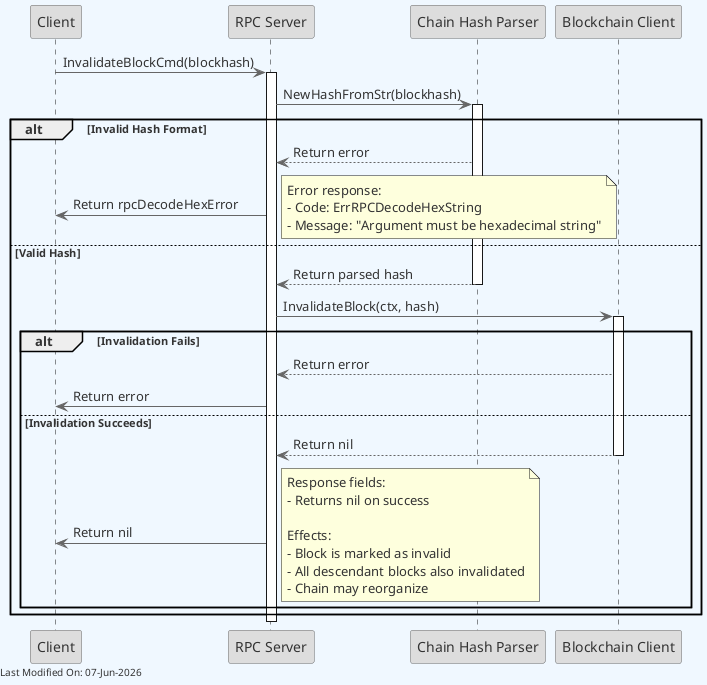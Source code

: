 @startuml
skinparam backgroundColor #F0F8FF
skinparam defaultFontColor #333333
skinparam arrowColor #666666

' Define borders for all elements
skinparam entity {
  BorderColor #666666
  BackgroundColor #DDDDDD
}

skinparam control {
  BorderColor #666666
  BackgroundColor #DDDDDD
}

skinparam participant {
  BorderColor #666666
  BackgroundColor #DDDDDD
}



participant Client
participant "RPC Server" as RPC
participant "Chain Hash Parser" as Parser
participant "Blockchain Client" as Blockchain

Client -> RPC : InvalidateBlockCmd(blockhash)
activate RPC

RPC -> Parser : NewHashFromStr(blockhash)
activate Parser

alt Invalid Hash Format
    Parser --> RPC : Return error
    RPC -> Client : Return rpcDecodeHexError
    note right
        Error response:
        - Code: ErrRPCDecodeHexString
        - Message: "Argument must be hexadecimal string"
    end note
else Valid Hash
    Parser --> RPC : Return parsed hash
    deactivate Parser

    RPC -> Blockchain : InvalidateBlock(ctx, hash)
    activate Blockchain

    alt Invalidation Fails
        Blockchain --> RPC : Return error
        RPC -> Client : Return error
    else Invalidation Succeeds
        Blockchain --> RPC : Return nil
        deactivate Blockchain

        RPC -> Client : Return nil
        note right
            Response fields:
            - Returns nil on success

            Effects:
            - Block is marked as invalid
            - All descendant blocks also invalidated
            - Chain may reorganize
        end note
    end
end

deactivate RPC

left footer Last Modified On: %date("dd-MMM-yyyy")
@enduml
